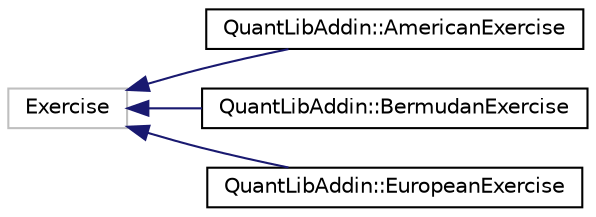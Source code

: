digraph "Graphical Class Hierarchy"
{
  edge [fontname="Helvetica",fontsize="10",labelfontname="Helvetica",labelfontsize="10"];
  node [fontname="Helvetica",fontsize="10",shape=record];
  rankdir="LR";
  Node239 [label="Exercise",height=0.2,width=0.4,color="grey75", fillcolor="white", style="filled"];
  Node239 -> Node0 [dir="back",color="midnightblue",fontsize="10",style="solid",fontname="Helvetica"];
  Node0 [label="QuantLibAddin::AmericanExercise",height=0.2,width=0.4,color="black", fillcolor="white", style="filled",URL="$class_quant_lib_addin_1_1_american_exercise.html"];
  Node239 -> Node241 [dir="back",color="midnightblue",fontsize="10",style="solid",fontname="Helvetica"];
  Node241 [label="QuantLibAddin::BermudanExercise",height=0.2,width=0.4,color="black", fillcolor="white", style="filled",URL="$class_quant_lib_addin_1_1_bermudan_exercise.html"];
  Node239 -> Node242 [dir="back",color="midnightblue",fontsize="10",style="solid",fontname="Helvetica"];
  Node242 [label="QuantLibAddin::EuropeanExercise",height=0.2,width=0.4,color="black", fillcolor="white", style="filled",URL="$class_quant_lib_addin_1_1_european_exercise.html"];
}
